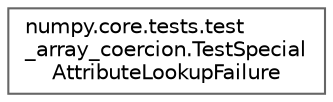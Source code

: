 digraph "Graphical Class Hierarchy"
{
 // LATEX_PDF_SIZE
  bgcolor="transparent";
  edge [fontname=Helvetica,fontsize=10,labelfontname=Helvetica,labelfontsize=10];
  node [fontname=Helvetica,fontsize=10,shape=box,height=0.2,width=0.4];
  rankdir="LR";
  Node0 [id="Node000000",label="numpy.core.tests.test\l_array_coercion.TestSpecial\lAttributeLookupFailure",height=0.2,width=0.4,color="grey40", fillcolor="white", style="filled",URL="$de/d8b/classnumpy_1_1core_1_1tests_1_1test__array__coercion_1_1TestSpecialAttributeLookupFailure.html",tooltip=" "];
}
